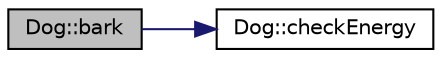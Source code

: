 digraph "Dog::bark"
{
 // LATEX_PDF_SIZE
  edge [fontname="Helvetica",fontsize="10",labelfontname="Helvetica",labelfontsize="10"];
  node [fontname="Helvetica",fontsize="10",shape=record];
  rankdir="LR";
  Node1 [label="Dog::bark",height=0.2,width=0.4,color="black", fillcolor="grey75", style="filled", fontcolor="black",tooltip="Causes the dog to bark."];
  Node1 -> Node2 [color="midnightblue",fontsize="10",style="solid",fontname="Helvetica"];
  Node2 [label="Dog::checkEnergy",height=0.2,width=0.4,color="black", fillcolor="white", style="filled",URL="$classDog.html#a50f21c8181e2871699af6fe8edad9a4f",tooltip="Checks the dog's energy."];
}
